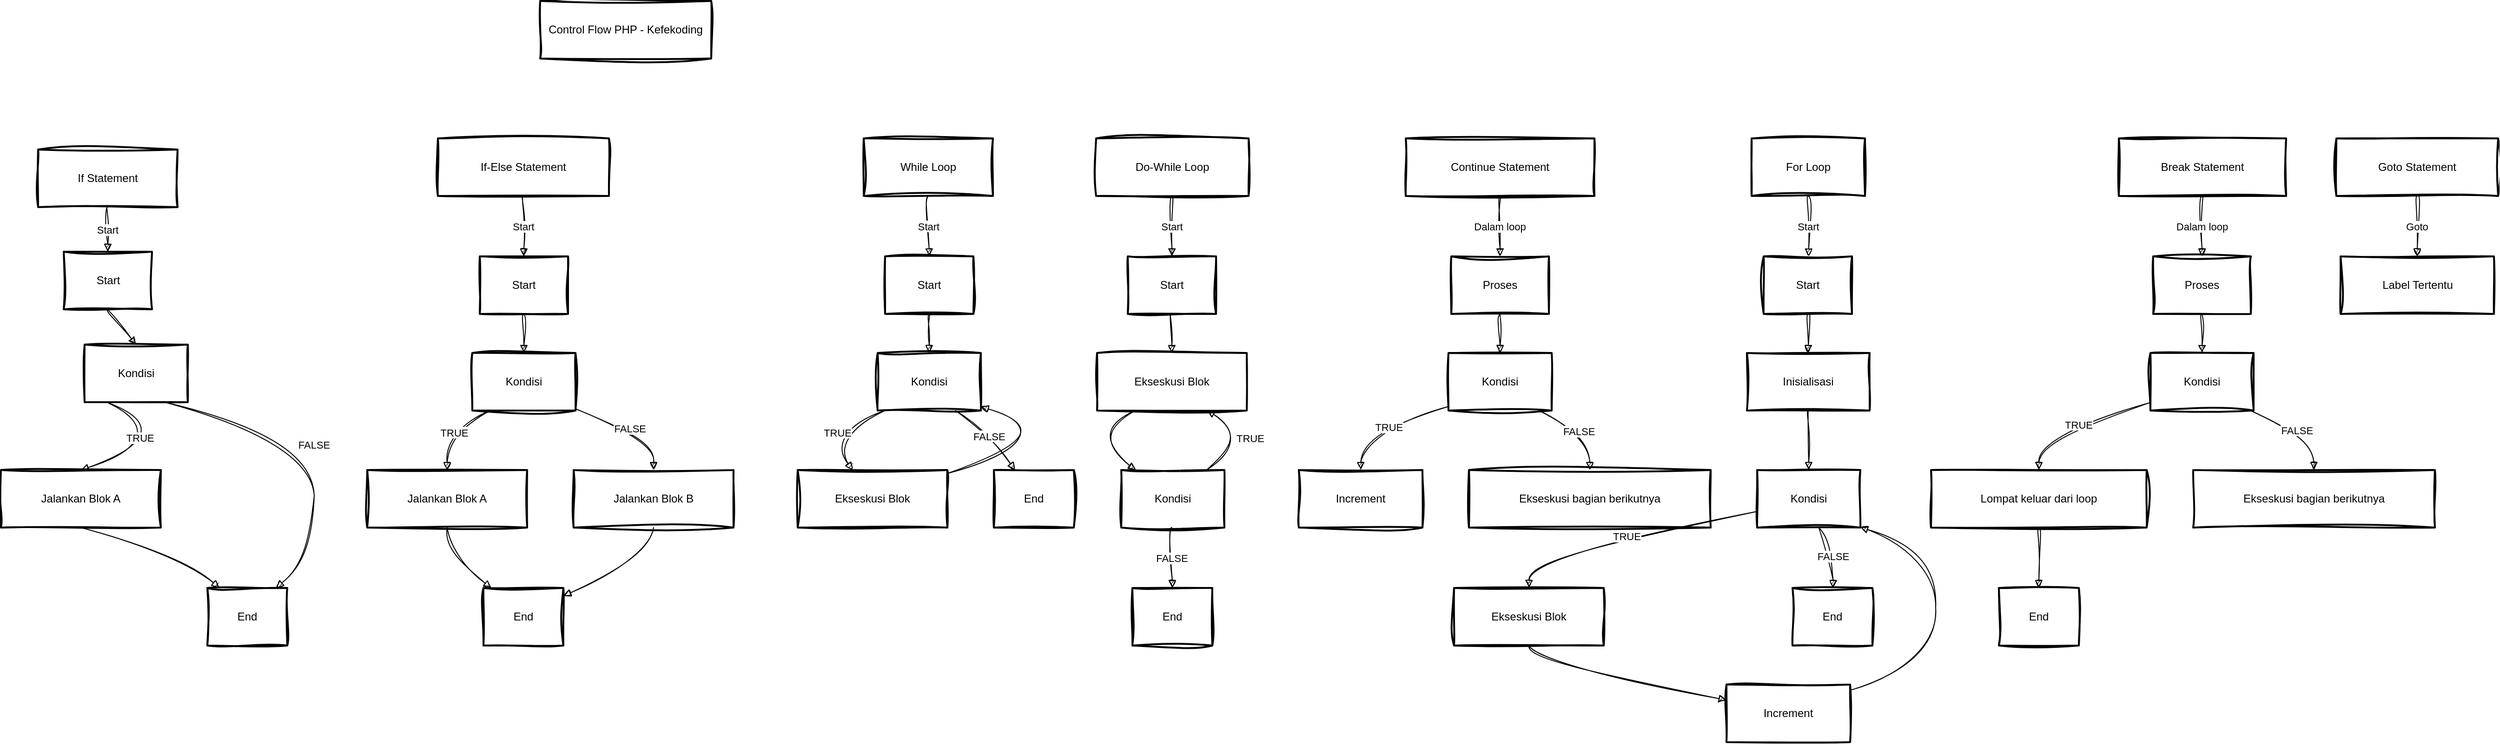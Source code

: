 <mxfile version="26.2.14">
  <diagram name="Page-1" id="DH-ULwu1kXM5_TBu5Ma4">
    <mxGraphModel dx="786" dy="417" grid="1" gridSize="10" guides="1" tooltips="1" connect="1" arrows="1" fold="1" page="1" pageScale="1" pageWidth="827" pageHeight="1169" math="0" shadow="0">
      <root>
        <mxCell id="0" />
        <mxCell id="1" parent="0" />
        <mxCell id="2" value="If Statement" style="whiteSpace=wrap;strokeWidth=2;sketch=1;curveFitting=1;jiggle=2;" parent="1" vertex="1">
          <mxGeometry x="120" y="200" width="150" height="62" as="geometry" />
        </mxCell>
        <mxCell id="3" value="Start" style="whiteSpace=wrap;strokeWidth=2;sketch=1;curveFitting=1;jiggle=2;" parent="1" vertex="1">
          <mxGeometry x="147.5" y="310" width="95" height="62" as="geometry" />
        </mxCell>
        <mxCell id="4" value="Kondisi" style="whiteSpace=wrap;strokeWidth=2;sketch=1;curveFitting=1;jiggle=2;" parent="1" vertex="1">
          <mxGeometry x="170" y="410" width="111" height="62" as="geometry" />
        </mxCell>
        <mxCell id="5" value="Jalankan Blok A" style="whiteSpace=wrap;strokeWidth=2;sketch=1;curveFitting=1;jiggle=2;" parent="1" vertex="1">
          <mxGeometry x="80" y="545" width="172" height="62" as="geometry" />
        </mxCell>
        <mxCell id="6" value="End" style="whiteSpace=wrap;strokeWidth=2;sketch=1;curveFitting=1;jiggle=2;" parent="1" vertex="1">
          <mxGeometry x="302" y="672" width="86" height="62" as="geometry" />
        </mxCell>
        <mxCell id="7" value="If-Else Statement" style="whiteSpace=wrap;strokeWidth=2;sketch=1;curveFitting=1;jiggle=2;" parent="1" vertex="1">
          <mxGeometry x="550" y="188" width="184" height="62" as="geometry" />
        </mxCell>
        <mxCell id="8" value="Start" style="whiteSpace=wrap;strokeWidth=2;sketch=1;curveFitting=1;jiggle=2;" parent="1" vertex="1">
          <mxGeometry x="595" y="315" width="95" height="62" as="geometry" />
        </mxCell>
        <mxCell id="9" value="Kondisi" style="whiteSpace=wrap;strokeWidth=2;sketch=1;curveFitting=1;jiggle=2;" parent="1" vertex="1">
          <mxGeometry x="587" y="419" width="111" height="62" as="geometry" />
        </mxCell>
        <mxCell id="10" value="Jalankan Blok A" style="whiteSpace=wrap;strokeWidth=2;sketch=1;curveFitting=1;jiggle=2;" parent="1" vertex="1">
          <mxGeometry x="474" y="545" width="172" height="62" as="geometry" />
        </mxCell>
        <mxCell id="11" value="End" style="whiteSpace=wrap;strokeWidth=2;sketch=1;curveFitting=1;jiggle=2;" parent="1" vertex="1">
          <mxGeometry x="599" y="672" width="86" height="62" as="geometry" />
        </mxCell>
        <mxCell id="12" value="Jalankan Blok B" style="whiteSpace=wrap;strokeWidth=2;sketch=1;curveFitting=1;jiggle=2;" parent="1" vertex="1">
          <mxGeometry x="696" y="545" width="172" height="62" as="geometry" />
        </mxCell>
        <mxCell id="13" value="While Loop" style="whiteSpace=wrap;strokeWidth=2;sketch=1;curveFitting=1;jiggle=2;" parent="1" vertex="1">
          <mxGeometry x="1008" y="188" width="139" height="62" as="geometry" />
        </mxCell>
        <mxCell id="14" value="Start" style="whiteSpace=wrap;strokeWidth=2;sketch=1;curveFitting=1;jiggle=2;" parent="1" vertex="1">
          <mxGeometry x="1031" y="315" width="95" height="62" as="geometry" />
        </mxCell>
        <mxCell id="15" value="Kondisi" style="whiteSpace=wrap;strokeWidth=2;sketch=1;curveFitting=1;jiggle=2;" parent="1" vertex="1">
          <mxGeometry x="1023" y="419" width="111" height="62" as="geometry" />
        </mxCell>
        <mxCell id="16" value="Ekseskusi Blok" style="whiteSpace=wrap;strokeWidth=2;sketch=1;curveFitting=1;jiggle=2;" parent="1" vertex="1">
          <mxGeometry x="937" y="545" width="161" height="62" as="geometry" />
        </mxCell>
        <mxCell id="17" value="End" style="whiteSpace=wrap;strokeWidth=2;sketch=1;curveFitting=1;jiggle=2;" parent="1" vertex="1">
          <mxGeometry x="1148" y="545" width="86" height="62" as="geometry" />
        </mxCell>
        <mxCell id="18" value="Do-While Loop" style="whiteSpace=wrap;strokeWidth=2;sketch=1;curveFitting=1;jiggle=2;" parent="1" vertex="1">
          <mxGeometry x="1258" y="188" width="164" height="62" as="geometry" />
        </mxCell>
        <mxCell id="19" value="Start" style="whiteSpace=wrap;strokeWidth=2;sketch=1;curveFitting=1;jiggle=2;" parent="1" vertex="1">
          <mxGeometry x="1292" y="315" width="95" height="62" as="geometry" />
        </mxCell>
        <mxCell id="20" value="Ekseskusi Blok" style="whiteSpace=wrap;strokeWidth=2;sketch=1;curveFitting=1;jiggle=2;" parent="1" vertex="1">
          <mxGeometry x="1259" y="419" width="161" height="62" as="geometry" />
        </mxCell>
        <mxCell id="21" value="Kondisi" style="whiteSpace=wrap;strokeWidth=2;sketch=1;curveFitting=1;jiggle=2;" parent="1" vertex="1">
          <mxGeometry x="1285" y="545" width="111" height="62" as="geometry" />
        </mxCell>
        <mxCell id="22" value="End" style="whiteSpace=wrap;strokeWidth=2;sketch=1;curveFitting=1;jiggle=2;" parent="1" vertex="1">
          <mxGeometry x="1297" y="672" width="86" height="62" as="geometry" />
        </mxCell>
        <mxCell id="23" value="For Loop" style="whiteSpace=wrap;strokeWidth=2;sketch=1;curveFitting=1;jiggle=2;" parent="1" vertex="1">
          <mxGeometry x="1963" y="188" width="122" height="62" as="geometry" />
        </mxCell>
        <mxCell id="24" value="Start" style="whiteSpace=wrap;strokeWidth=2;sketch=1;curveFitting=1;jiggle=2;" parent="1" vertex="1">
          <mxGeometry x="1976" y="315" width="95" height="62" as="geometry" />
        </mxCell>
        <mxCell id="25" value="Inisialisasi" style="whiteSpace=wrap;strokeWidth=2;sketch=1;curveFitting=1;jiggle=2;" parent="1" vertex="1">
          <mxGeometry x="1958" y="419" width="132" height="62" as="geometry" />
        </mxCell>
        <mxCell id="26" value="Kondisi" style="whiteSpace=wrap;strokeWidth=2;sketch=1;curveFitting=1;jiggle=2;" parent="1" vertex="1">
          <mxGeometry x="1969" y="545" width="111" height="62" as="geometry" />
        </mxCell>
        <mxCell id="27" value="Ekseskusi Blok" style="whiteSpace=wrap;strokeWidth=2;sketch=1;curveFitting=1;jiggle=2;" parent="1" vertex="1">
          <mxGeometry x="1643" y="672" width="161" height="62" as="geometry" />
        </mxCell>
        <mxCell id="28" value="Increment" style="whiteSpace=wrap;strokeWidth=2;sketch=1;curveFitting=1;jiggle=2;" parent="1" vertex="1">
          <mxGeometry x="1936" y="776" width="133" height="62" as="geometry" />
        </mxCell>
        <mxCell id="29" value="End" style="whiteSpace=wrap;strokeWidth=2;sketch=1;curveFitting=1;jiggle=2;" parent="1" vertex="1">
          <mxGeometry x="2007" y="672" width="86" height="62" as="geometry" />
        </mxCell>
        <mxCell id="30" value="Continue Statement" style="whiteSpace=wrap;strokeWidth=2;sketch=1;curveFitting=1;jiggle=2;" parent="1" vertex="1">
          <mxGeometry x="1591" y="188" width="203" height="62" as="geometry" />
        </mxCell>
        <mxCell id="31" value="Proses" style="whiteSpace=wrap;strokeWidth=2;sketch=1;curveFitting=1;jiggle=2;" parent="1" vertex="1">
          <mxGeometry x="1640" y="315" width="105" height="62" as="geometry" />
        </mxCell>
        <mxCell id="32" value="Kondisi" style="whiteSpace=wrap;strokeWidth=2;sketch=1;curveFitting=1;jiggle=2;" parent="1" vertex="1">
          <mxGeometry x="1637" y="419" width="111" height="62" as="geometry" />
        </mxCell>
        <mxCell id="33" value="Increment" style="whiteSpace=wrap;strokeWidth=2;sketch=1;curveFitting=1;jiggle=2;" parent="1" vertex="1">
          <mxGeometry x="1476" y="545" width="133" height="62" as="geometry" />
        </mxCell>
        <mxCell id="34" value="Ekseskusi bagian berikutnya" style="whiteSpace=wrap;strokeWidth=2;sketch=1;curveFitting=1;jiggle=2;" parent="1" vertex="1">
          <mxGeometry x="1659" y="545" width="260" height="62" as="geometry" />
        </mxCell>
        <mxCell id="35" value="Break Statement" style="whiteSpace=wrap;strokeWidth=2;sketch=1;curveFitting=1;jiggle=2;" parent="1" vertex="1">
          <mxGeometry x="2358" y="188" width="180" height="62" as="geometry" />
        </mxCell>
        <mxCell id="36" value="Proses" style="whiteSpace=wrap;strokeWidth=2;sketch=1;curveFitting=1;jiggle=2;" parent="1" vertex="1">
          <mxGeometry x="2395" y="315" width="105" height="62" as="geometry" />
        </mxCell>
        <mxCell id="37" value="Kondisi" style="whiteSpace=wrap;strokeWidth=2;sketch=1;curveFitting=1;jiggle=2;" parent="1" vertex="1">
          <mxGeometry x="2392" y="419" width="111" height="62" as="geometry" />
        </mxCell>
        <mxCell id="38" value="Lompat keluar dari loop" style="whiteSpace=wrap;strokeWidth=2;sketch=1;curveFitting=1;jiggle=2;" parent="1" vertex="1">
          <mxGeometry x="2156" y="545" width="232" height="62" as="geometry" />
        </mxCell>
        <mxCell id="39" value="End" style="whiteSpace=wrap;strokeWidth=2;sketch=1;curveFitting=1;jiggle=2;" parent="1" vertex="1">
          <mxGeometry x="2229" y="672" width="86" height="62" as="geometry" />
        </mxCell>
        <mxCell id="40" value="Ekseskusi bagian berikutnya" style="whiteSpace=wrap;strokeWidth=2;sketch=1;curveFitting=1;jiggle=2;" parent="1" vertex="1">
          <mxGeometry x="2438" y="545" width="260" height="62" as="geometry" />
        </mxCell>
        <mxCell id="41" value="Goto Statement" style="whiteSpace=wrap;strokeWidth=2;sketch=1;curveFitting=1;jiggle=2;" parent="1" vertex="1">
          <mxGeometry x="2592" y="188" width="174" height="62" as="geometry" />
        </mxCell>
        <mxCell id="42" value="Label Tertentu" style="whiteSpace=wrap;strokeWidth=2;sketch=1;curveFitting=1;jiggle=2;" parent="1" vertex="1">
          <mxGeometry x="2596.5" y="315" width="165" height="62" as="geometry" />
        </mxCell>
        <mxCell id="43" value="Start" style="curved=1;startArrow=none;endArrow=block;exitX=0.5;exitY=1;entryX=0.5;entryY=-0.01;sketch=1;curveFitting=1;jiggle=2;" parent="1" source="2" target="3" edge="1">
          <mxGeometry relative="1" as="geometry">
            <Array as="points" />
          </mxGeometry>
        </mxCell>
        <mxCell id="44" value="" style="curved=1;startArrow=none;endArrow=block;exitX=0.5;exitY=0.99;entryX=0.5;entryY=-0.01;sketch=1;curveFitting=1;jiggle=2;" parent="1" source="3" target="4" edge="1">
          <mxGeometry relative="1" as="geometry">
            <Array as="points" />
          </mxGeometry>
        </mxCell>
        <mxCell id="46" value="" style="curved=1;startArrow=none;endArrow=block;exitX=0.5;exitY=1.01;entryX=0.15;entryY=0;sketch=1;curveFitting=1;jiggle=2;" parent="1" source="5" target="6" edge="1">
          <mxGeometry relative="1" as="geometry">
            <Array as="points">
              <mxPoint x="274" y="636" />
            </Array>
          </mxGeometry>
        </mxCell>
        <mxCell id="47" value="FALSE" style="curved=1;startArrow=none;endArrow=block;exitX=0.77;exitY=0.99;entryX=0.86;entryY=0;sketch=1;curveFitting=1;jiggle=2;" parent="1" source="4" target="6" edge="1">
          <mxGeometry relative="1" as="geometry">
            <Array as="points">
              <mxPoint x="417" y="509" />
              <mxPoint x="417" y="636" />
            </Array>
          </mxGeometry>
        </mxCell>
        <mxCell id="48" value="Start" style="curved=1;startArrow=none;endArrow=block;exitX=0.5;exitY=1;entryX=0.5;entryY=-0.01;sketch=1;curveFitting=1;jiggle=2;" parent="1" source="7" target="8" edge="1">
          <mxGeometry relative="1" as="geometry">
            <Array as="points" />
          </mxGeometry>
        </mxCell>
        <mxCell id="49" value="" style="curved=1;startArrow=none;endArrow=block;exitX=0.5;exitY=0.99;entryX=0.5;entryY=-0.01;sketch=1;curveFitting=1;jiggle=2;" parent="1" source="8" target="9" edge="1">
          <mxGeometry relative="1" as="geometry">
            <Array as="points" />
          </mxGeometry>
        </mxCell>
        <mxCell id="50" value="TRUE" style="curved=1;startArrow=none;endArrow=block;exitX=0.18;exitY=0.99;entryX=0.5;entryY=0.01;sketch=1;curveFitting=1;jiggle=2;" parent="1" source="9" target="10" edge="1">
          <mxGeometry relative="1" as="geometry">
            <Array as="points">
              <mxPoint x="560" y="509" />
            </Array>
          </mxGeometry>
        </mxCell>
        <mxCell id="51" value="" style="curved=1;startArrow=none;endArrow=block;exitX=0.5;exitY=1.01;entryX=0.1;entryY=0;sketch=1;curveFitting=1;jiggle=2;" parent="1" source="10" target="11" edge="1">
          <mxGeometry relative="1" as="geometry">
            <Array as="points">
              <mxPoint x="560" y="636" />
            </Array>
          </mxGeometry>
        </mxCell>
        <mxCell id="52" value="FALSE" style="curved=1;startArrow=none;endArrow=block;exitX=0.99;exitY=0.96;entryX=0.5;entryY=0.01;sketch=1;curveFitting=1;jiggle=2;" parent="1" source="9" target="12" edge="1">
          <mxGeometry relative="1" as="geometry">
            <Array as="points">
              <mxPoint x="782" y="509" />
            </Array>
          </mxGeometry>
        </mxCell>
        <mxCell id="53" value="" style="curved=1;startArrow=none;endArrow=block;exitX=0.5;exitY=1.01;entryX=1;entryY=0.14;sketch=1;curveFitting=1;jiggle=2;" parent="1" source="12" target="11" edge="1">
          <mxGeometry relative="1" as="geometry">
            <Array as="points">
              <mxPoint x="782" y="636" />
            </Array>
          </mxGeometry>
        </mxCell>
        <mxCell id="54" value="Start" style="curved=1;startArrow=none;endArrow=block;exitX=0.5;exitY=1;entryX=0.5;entryY=-0.01;sketch=1;curveFitting=1;jiggle=2;" parent="1" source="13" target="14" edge="1">
          <mxGeometry relative="1" as="geometry">
            <Array as="points" />
          </mxGeometry>
        </mxCell>
        <mxCell id="55" value="" style="curved=1;startArrow=none;endArrow=block;exitX=0.5;exitY=0.99;entryX=0.5;entryY=-0.01;sketch=1;curveFitting=1;jiggle=2;" parent="1" source="14" target="15" edge="1">
          <mxGeometry relative="1" as="geometry">
            <Array as="points" />
          </mxGeometry>
        </mxCell>
        <mxCell id="56" value="TRUE" style="curved=1;startArrow=none;endArrow=block;exitX=0.08;exitY=0.99;entryX=0.37;entryY=0.01;sketch=1;curveFitting=1;jiggle=2;" parent="1" source="15" target="16" edge="1">
          <mxGeometry relative="1" as="geometry">
            <Array as="points">
              <mxPoint x="970" y="509" />
            </Array>
          </mxGeometry>
        </mxCell>
        <mxCell id="57" value="" style="curved=1;startArrow=none;endArrow=block;exitX=1;exitY=0.06;entryX=0.99;entryY=0.92;sketch=1;curveFitting=1;jiggle=2;" parent="1" source="16" target="15" edge="1">
          <mxGeometry relative="1" as="geometry">
            <Array as="points">
              <mxPoint x="1229" y="509" />
            </Array>
          </mxGeometry>
        </mxCell>
        <mxCell id="58" value="FALSE" style="curved=1;startArrow=none;endArrow=block;exitX=0.75;exitY=0.99;entryX=0.27;entryY=0.01;sketch=1;curveFitting=1;jiggle=2;" parent="1" source="15" target="17" edge="1">
          <mxGeometry relative="1" as="geometry">
            <Array as="points">
              <mxPoint x="1144" y="509" />
            </Array>
          </mxGeometry>
        </mxCell>
        <mxCell id="59" value="Start" style="curved=1;startArrow=none;endArrow=block;exitX=0.5;exitY=1;entryX=0.5;entryY=-0.01;sketch=1;curveFitting=1;jiggle=2;" parent="1" source="18" target="19" edge="1">
          <mxGeometry relative="1" as="geometry">
            <Array as="points" />
          </mxGeometry>
        </mxCell>
        <mxCell id="60" value="" style="curved=1;startArrow=none;endArrow=block;exitX=0.5;exitY=0.99;entryX=0.5;entryY=-0.01;sketch=1;curveFitting=1;jiggle=2;" parent="1" source="19" target="20" edge="1">
          <mxGeometry relative="1" as="geometry">
            <Array as="points" />
          </mxGeometry>
        </mxCell>
        <mxCell id="61" value="" style="curved=1;startArrow=none;endArrow=block;exitX=0.26;exitY=0.99;entryX=0.15;entryY=0.01;sketch=1;curveFitting=1;jiggle=2;" parent="1" source="20" target="21" edge="1">
          <mxGeometry relative="1" as="geometry">
            <Array as="points">
              <mxPoint x="1249" y="509" />
            </Array>
          </mxGeometry>
        </mxCell>
        <mxCell id="62" value="TRUE" style="curved=1;startArrow=none;endArrow=block;exitX=0.82;exitY=0.01;entryX=0.73;entryY=0.99;sketch=1;curveFitting=1;jiggle=2;" parent="1" source="21" target="20" edge="1">
          <mxGeometry relative="1" as="geometry">
            <Array as="points">
              <mxPoint x="1426" y="509" />
            </Array>
          </mxGeometry>
        </mxCell>
        <mxCell id="63" value="FALSE" style="curved=1;startArrow=none;endArrow=block;exitX=0.49;exitY=1.01;entryX=0.5;entryY=0;sketch=1;curveFitting=1;jiggle=2;" parent="1" source="21" target="22" edge="1">
          <mxGeometry relative="1" as="geometry">
            <Array as="points" />
          </mxGeometry>
        </mxCell>
        <mxCell id="64" value="Start" style="curved=1;startArrow=none;endArrow=block;exitX=0.5;exitY=1;entryX=0.51;entryY=-0.01;sketch=1;curveFitting=1;jiggle=2;" parent="1" source="23" target="24" edge="1">
          <mxGeometry relative="1" as="geometry">
            <Array as="points" />
          </mxGeometry>
        </mxCell>
        <mxCell id="65" value="" style="curved=1;startArrow=none;endArrow=block;exitX=0.51;exitY=0.99;entryX=0.5;entryY=-0.01;sketch=1;curveFitting=1;jiggle=2;" parent="1" source="24" target="25" edge="1">
          <mxGeometry relative="1" as="geometry">
            <Array as="points" />
          </mxGeometry>
        </mxCell>
        <mxCell id="66" value="" style="curved=1;startArrow=none;endArrow=block;exitX=0.5;exitY=0.99;entryX=0.5;entryY=0.01;sketch=1;curveFitting=1;jiggle=2;" parent="1" source="25" target="26" edge="1">
          <mxGeometry relative="1" as="geometry">
            <Array as="points" />
          </mxGeometry>
        </mxCell>
        <mxCell id="67" value="TRUE" style="curved=1;startArrow=none;endArrow=block;exitX=0;exitY=0.72;entryX=0.5;entryY=0;sketch=1;curveFitting=1;jiggle=2;" parent="1" source="26" target="27" edge="1">
          <mxGeometry relative="1" as="geometry">
            <Array as="points">
              <mxPoint x="1724" y="636" />
            </Array>
          </mxGeometry>
        </mxCell>
        <mxCell id="68" value="" style="curved=1;startArrow=none;endArrow=block;exitX=0.5;exitY=1;entryX=0;entryY=0.27;sketch=1;curveFitting=1;jiggle=2;" parent="1" source="27" target="28" edge="1">
          <mxGeometry relative="1" as="geometry">
            <Array as="points">
              <mxPoint x="1724" y="751" />
            </Array>
          </mxGeometry>
        </mxCell>
        <mxCell id="69" value="" style="curved=1;startArrow=none;endArrow=block;exitX=1;exitY=0.1;entryX=0.99;entryY=0.98;sketch=1;curveFitting=1;jiggle=2;" parent="1" source="28" target="26" edge="1">
          <mxGeometry relative="1" as="geometry">
            <Array as="points">
              <mxPoint x="2161" y="751" />
              <mxPoint x="2161" y="636" />
            </Array>
          </mxGeometry>
        </mxCell>
        <mxCell id="70" value="FALSE" style="curved=1;startArrow=none;endArrow=block;exitX=0.6;exitY=1.01;entryX=0.51;entryY=0;sketch=1;curveFitting=1;jiggle=2;" parent="1" source="26" target="29" edge="1">
          <mxGeometry relative="1" as="geometry">
            <Array as="points">
              <mxPoint x="2051" y="636" />
            </Array>
          </mxGeometry>
        </mxCell>
        <mxCell id="71" value="Dalam loop" style="curved=1;startArrow=none;endArrow=block;exitX=0.5;exitY=1;entryX=0.5;entryY=-0.01;sketch=1;curveFitting=1;jiggle=2;" parent="1" source="30" target="31" edge="1">
          <mxGeometry relative="1" as="geometry">
            <Array as="points" />
          </mxGeometry>
        </mxCell>
        <mxCell id="72" value="" style="curved=1;startArrow=none;endArrow=block;exitX=0.5;exitY=0.99;entryX=0.5;entryY=-0.01;sketch=1;curveFitting=1;jiggle=2;" parent="1" source="31" target="32" edge="1">
          <mxGeometry relative="1" as="geometry">
            <Array as="points" />
          </mxGeometry>
        </mxCell>
        <mxCell id="73" value="TRUE" style="curved=1;startArrow=none;endArrow=block;exitX=0;exitY=0.93;entryX=0.5;entryY=0.01;sketch=1;curveFitting=1;jiggle=2;" parent="1" source="32" target="33" edge="1">
          <mxGeometry relative="1" as="geometry">
            <Array as="points">
              <mxPoint x="1543" y="509" />
            </Array>
          </mxGeometry>
        </mxCell>
        <mxCell id="74" value="FALSE" style="curved=1;startArrow=none;endArrow=block;exitX=0.87;exitY=0.99;entryX=0.5;entryY=0.01;sketch=1;curveFitting=1;jiggle=2;" parent="1" source="32" target="34" edge="1">
          <mxGeometry relative="1" as="geometry">
            <Array as="points">
              <mxPoint x="1789" y="509" />
            </Array>
          </mxGeometry>
        </mxCell>
        <mxCell id="75" value="Dalam loop" style="curved=1;startArrow=none;endArrow=block;exitX=0.5;exitY=1;entryX=0.5;entryY=-0.01;sketch=1;curveFitting=1;jiggle=2;" parent="1" source="35" target="36" edge="1">
          <mxGeometry relative="1" as="geometry">
            <Array as="points" />
          </mxGeometry>
        </mxCell>
        <mxCell id="76" value="" style="curved=1;startArrow=none;endArrow=block;exitX=0.5;exitY=0.99;entryX=0.5;entryY=-0.01;sketch=1;curveFitting=1;jiggle=2;" parent="1" source="36" target="37" edge="1">
          <mxGeometry relative="1" as="geometry">
            <Array as="points" />
          </mxGeometry>
        </mxCell>
        <mxCell id="77" value="TRUE" style="curved=1;startArrow=none;endArrow=block;exitX=0;exitY=0.86;entryX=0.5;entryY=0.01;sketch=1;curveFitting=1;jiggle=2;" parent="1" source="37" target="38" edge="1">
          <mxGeometry relative="1" as="geometry">
            <Array as="points">
              <mxPoint x="2272" y="509" />
            </Array>
          </mxGeometry>
        </mxCell>
        <mxCell id="78" value="" style="curved=1;startArrow=none;endArrow=block;exitX=0.5;exitY=1.01;entryX=0.5;entryY=0;sketch=1;curveFitting=1;jiggle=2;" parent="1" source="38" target="39" edge="1">
          <mxGeometry relative="1" as="geometry">
            <Array as="points" />
          </mxGeometry>
        </mxCell>
        <mxCell id="79" value="FALSE" style="curved=1;startArrow=none;endArrow=block;exitX=0.96;exitY=0.99;entryX=0.5;entryY=0.01;sketch=1;curveFitting=1;jiggle=2;" parent="1" source="37" target="40" edge="1">
          <mxGeometry relative="1" as="geometry">
            <Array as="points">
              <mxPoint x="2567" y="509" />
            </Array>
          </mxGeometry>
        </mxCell>
        <mxCell id="80" value="Goto" style="curved=1;startArrow=none;endArrow=block;exitX=0.5;exitY=1;entryX=0.5;entryY=-0.01;sketch=1;curveFitting=1;jiggle=2;" parent="1" source="41" target="42" edge="1">
          <mxGeometry relative="1" as="geometry">
            <Array as="points" />
          </mxGeometry>
        </mxCell>
        <mxCell id="DHXoXXggV9l2xfsUw985-80" value="Control Flow PHP - Kefekoding" style="whiteSpace=wrap;strokeWidth=2;sketch=1;curveFitting=1;jiggle=2;" vertex="1" parent="1">
          <mxGeometry x="660" y="40" width="184" height="62" as="geometry" />
        </mxCell>
        <mxCell id="45" value="TRUE" style="curved=1;startArrow=none;endArrow=block;exitX=0.22;exitY=0.99;entryX=0.5;entryY=0.01;sketch=1;curveFitting=1;jiggle=2;" parent="1" source="4" target="5" edge="1">
          <mxGeometry x="0.29" y="-13" relative="1" as="geometry">
            <Array as="points">
              <mxPoint x="274" y="509" />
            </Array>
            <mxPoint as="offset" />
          </mxGeometry>
        </mxCell>
      </root>
    </mxGraphModel>
  </diagram>
</mxfile>
